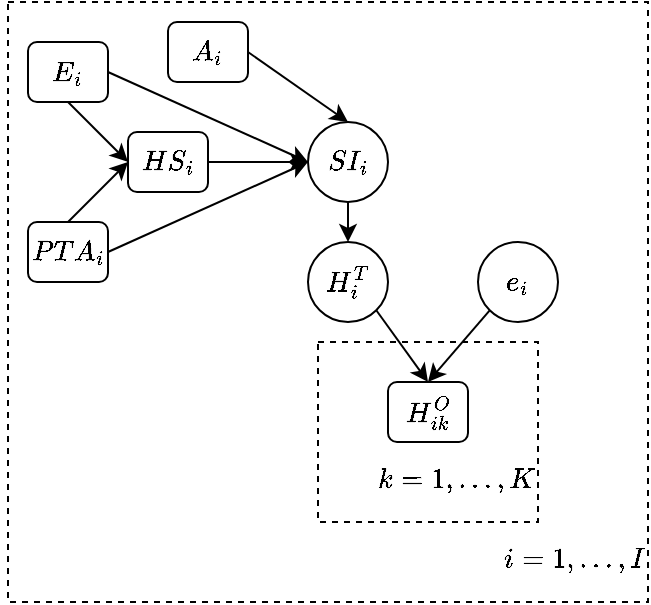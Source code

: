 <mxfile version="16.5.3" type="device"><diagram id="mrnhjX04Ps5nr6nNVxhZ" name="Page-1"><mxGraphModel dx="649" dy="335" grid="1" gridSize="10" guides="1" tooltips="1" connect="1" arrows="1" fold="1" page="1" pageScale="1" pageWidth="850" pageHeight="1100" math="1" shadow="0"><root><mxCell id="0"/><mxCell id="1" parent="0"/><mxCell id="fWGD5fOe601-i6TKZtvo-13" value="&lt;div&gt;$$i = 1, \dots, I$$&lt;/div&gt;" style="rounded=0;whiteSpace=wrap;html=1;dashed=1;fillColor=none;verticalAlign=bottom;align=right;" parent="1" vertex="1"><mxGeometry x="190" y="100" width="320" height="300" as="geometry"/></mxCell><mxCell id="fWGD5fOe601-i6TKZtvo-9" value="&lt;div&gt;$$k = 1, \dots, K$$&lt;/div&gt;" style="rounded=0;whiteSpace=wrap;html=1;dashed=1;fillColor=none;verticalAlign=bottom;align=right;" parent="1" vertex="1"><mxGeometry x="345" y="270" width="110" height="90" as="geometry"/></mxCell><mxCell id="fWGD5fOe601-i6TKZtvo-1" value="&lt;div&gt;$$H^{O}_{ik}$$&lt;/div&gt;" style="rounded=1;whiteSpace=wrap;html=1;fillColor=none;" parent="1" vertex="1"><mxGeometry x="380" y="290" width="40" height="30" as="geometry"/></mxCell><mxCell id="fWGD5fOe601-i6TKZtvo-3" style="rounded=0;orthogonalLoop=1;jettySize=auto;html=1;exitX=1;exitY=1;exitDx=0;exitDy=0;entryX=0.5;entryY=0;entryDx=0;entryDy=0;" parent="1" source="fWGD5fOe601-i6TKZtvo-2" target="fWGD5fOe601-i6TKZtvo-1" edge="1"><mxGeometry relative="1" as="geometry"/></mxCell><mxCell id="fWGD5fOe601-i6TKZtvo-2" value="&lt;div&gt;$$H^{T}_{i}$$&lt;/div&gt;" style="ellipse;whiteSpace=wrap;html=1;aspect=fixed;fillColor=none;" parent="1" vertex="1"><mxGeometry x="340" y="220" width="40" height="40" as="geometry"/></mxCell><mxCell id="fWGD5fOe601-i6TKZtvo-5" style="rounded=0;orthogonalLoop=1;jettySize=auto;html=1;exitX=0;exitY=1;exitDx=0;exitDy=0;entryX=0.5;entryY=0;entryDx=0;entryDy=0;" parent="1" source="fWGD5fOe601-i6TKZtvo-4" target="fWGD5fOe601-i6TKZtvo-1" edge="1"><mxGeometry relative="1" as="geometry"/></mxCell><mxCell id="fWGD5fOe601-i6TKZtvo-4" value="&lt;div&gt;$$e_{i}$$&lt;/div&gt;" style="ellipse;whiteSpace=wrap;html=1;aspect=fixed;fillColor=none;" parent="1" vertex="1"><mxGeometry x="425" y="220" width="40" height="40" as="geometry"/></mxCell><mxCell id="mkWhIGH4A78UqzmKRshy-15" style="edgeStyle=none;rounded=0;orthogonalLoop=1;jettySize=auto;html=1;exitX=1;exitY=0.5;exitDx=0;exitDy=0;entryX=0;entryY=0.5;entryDx=0;entryDy=0;" parent="1" source="fWGD5fOe601-i6TKZtvo-11" target="OmdGNu0gVIMcNKdqPnjO-1" edge="1"><mxGeometry relative="1" as="geometry"/></mxCell><mxCell id="fWGD5fOe601-i6TKZtvo-11" value="&lt;div&gt;$$HS_{i}$$&lt;/div&gt;" style="rounded=1;whiteSpace=wrap;html=1;fillColor=none;" parent="1" vertex="1"><mxGeometry x="250" y="165" width="40" height="30" as="geometry"/></mxCell><mxCell id="mkWhIGH4A78UqzmKRshy-13" style="edgeStyle=none;rounded=0;orthogonalLoop=1;jettySize=auto;html=1;exitX=0.5;exitY=0;exitDx=0;exitDy=0;entryX=0;entryY=0.5;entryDx=0;entryDy=0;" parent="1" source="mkWhIGH4A78UqzmKRshy-1" target="fWGD5fOe601-i6TKZtvo-11" edge="1"><mxGeometry relative="1" as="geometry"/></mxCell><mxCell id="mkWhIGH4A78UqzmKRshy-14" style="edgeStyle=none;rounded=0;orthogonalLoop=1;jettySize=auto;html=1;exitX=1;exitY=0.5;exitDx=0;exitDy=0;entryX=0;entryY=0.5;entryDx=0;entryDy=0;" parent="1" source="mkWhIGH4A78UqzmKRshy-1" target="OmdGNu0gVIMcNKdqPnjO-1" edge="1"><mxGeometry relative="1" as="geometry"/></mxCell><mxCell id="mkWhIGH4A78UqzmKRshy-1" value="&lt;div&gt;$$PTA_{i}$$&lt;/div&gt;" style="rounded=1;whiteSpace=wrap;html=1;fillColor=none;" parent="1" vertex="1"><mxGeometry x="200" y="210" width="40" height="30" as="geometry"/></mxCell><mxCell id="mkWhIGH4A78UqzmKRshy-6" style="edgeStyle=none;rounded=0;orthogonalLoop=1;jettySize=auto;html=1;exitX=1;exitY=0.5;exitDx=0;exitDy=0;entryX=0;entryY=0.5;entryDx=0;entryDy=0;" parent="1" source="mkWhIGH4A78UqzmKRshy-4" target="OmdGNu0gVIMcNKdqPnjO-1" edge="1"><mxGeometry relative="1" as="geometry"/></mxCell><mxCell id="mkWhIGH4A78UqzmKRshy-7" style="edgeStyle=none;rounded=0;orthogonalLoop=1;jettySize=auto;html=1;exitX=0.5;exitY=1;exitDx=0;exitDy=0;entryX=0;entryY=0.5;entryDx=0;entryDy=0;" parent="1" source="mkWhIGH4A78UqzmKRshy-4" target="fWGD5fOe601-i6TKZtvo-11" edge="1"><mxGeometry relative="1" as="geometry"/></mxCell><mxCell id="mkWhIGH4A78UqzmKRshy-4" value="&lt;div&gt;$$E_{i}$$&lt;/div&gt;" style="rounded=1;whiteSpace=wrap;html=1;fillColor=none;" parent="1" vertex="1"><mxGeometry x="200" y="120" width="40" height="30" as="geometry"/></mxCell><mxCell id="mkWhIGH4A78UqzmKRshy-16" style="edgeStyle=none;rounded=0;orthogonalLoop=1;jettySize=auto;html=1;exitX=1;exitY=0.5;exitDx=0;exitDy=0;entryX=0.5;entryY=0;entryDx=0;entryDy=0;" parent="1" source="mkWhIGH4A78UqzmKRshy-9" target="OmdGNu0gVIMcNKdqPnjO-1" edge="1"><mxGeometry relative="1" as="geometry"/></mxCell><mxCell id="mkWhIGH4A78UqzmKRshy-9" value="&lt;div&gt;$$A_{i}$$&lt;/div&gt;" style="rounded=1;whiteSpace=wrap;html=1;fillColor=none;" parent="1" vertex="1"><mxGeometry x="270" y="110" width="40" height="30" as="geometry"/></mxCell><mxCell id="OmdGNu0gVIMcNKdqPnjO-2" style="rounded=0;orthogonalLoop=1;jettySize=auto;html=1;exitX=0.5;exitY=1;exitDx=0;exitDy=0;entryX=0.5;entryY=0;entryDx=0;entryDy=0;" edge="1" parent="1" source="OmdGNu0gVIMcNKdqPnjO-1" target="fWGD5fOe601-i6TKZtvo-2"><mxGeometry relative="1" as="geometry"><mxPoint x="360" y="230" as="targetPoint"/></mxGeometry></mxCell><mxCell id="OmdGNu0gVIMcNKdqPnjO-1" value="&lt;div&gt;$$SI_{i}$$&lt;/div&gt;" style="ellipse;whiteSpace=wrap;html=1;aspect=fixed;fillColor=none;" vertex="1" parent="1"><mxGeometry x="340" y="160" width="40" height="40" as="geometry"/></mxCell></root></mxGraphModel></diagram></mxfile>